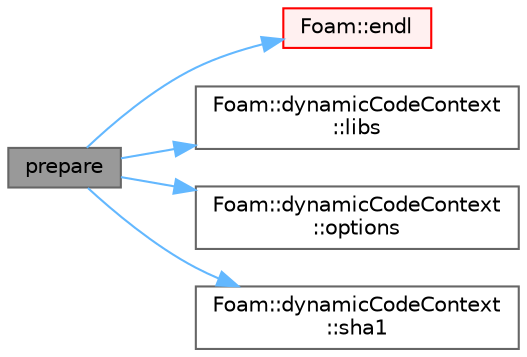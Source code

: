digraph "prepare"
{
 // LATEX_PDF_SIZE
  bgcolor="transparent";
  edge [fontname=Helvetica,fontsize=10,labelfontname=Helvetica,labelfontsize=10];
  node [fontname=Helvetica,fontsize=10,shape=box,height=0.2,width=0.4];
  rankdir="LR";
  Node1 [id="Node000001",label="prepare",height=0.2,width=0.4,color="gray40", fillcolor="grey60", style="filled", fontcolor="black",tooltip=" "];
  Node1 -> Node2 [id="edge1_Node000001_Node000002",color="steelblue1",style="solid",tooltip=" "];
  Node2 [id="Node000002",label="Foam::endl",height=0.2,width=0.4,color="red", fillcolor="#FFF0F0", style="filled",URL="$namespaceFoam.html#a7d5eca45a323264dc5fe811500ebda47",tooltip=" "];
  Node1 -> Node6 [id="edge2_Node000001_Node000006",color="steelblue1",style="solid",tooltip=" "];
  Node6 [id="Node000006",label="Foam::dynamicCodeContext\l::libs",height=0.2,width=0.4,color="grey40", fillcolor="white", style="filled",URL="$classFoam_1_1dynamicCodeContext.html#a1fddb0c31391fc4d98f796b22bdd9408",tooltip=" "];
  Node1 -> Node7 [id="edge3_Node000001_Node000007",color="steelblue1",style="solid",tooltip=" "];
  Node7 [id="Node000007",label="Foam::dynamicCodeContext\l::options",height=0.2,width=0.4,color="grey40", fillcolor="white", style="filled",URL="$classFoam_1_1dynamicCodeContext.html#a9c3ccd9b68403037e6b36b8e76f4afb4",tooltip=" "];
  Node1 -> Node8 [id="edge4_Node000001_Node000008",color="steelblue1",style="solid",tooltip=" "];
  Node8 [id="Node000008",label="Foam::dynamicCodeContext\l::sha1",height=0.2,width=0.4,color="grey40", fillcolor="white", style="filled",URL="$classFoam_1_1dynamicCodeContext.html#a2a0cc961f71d8dd5da551c82e02d98fc",tooltip=" "];
}
